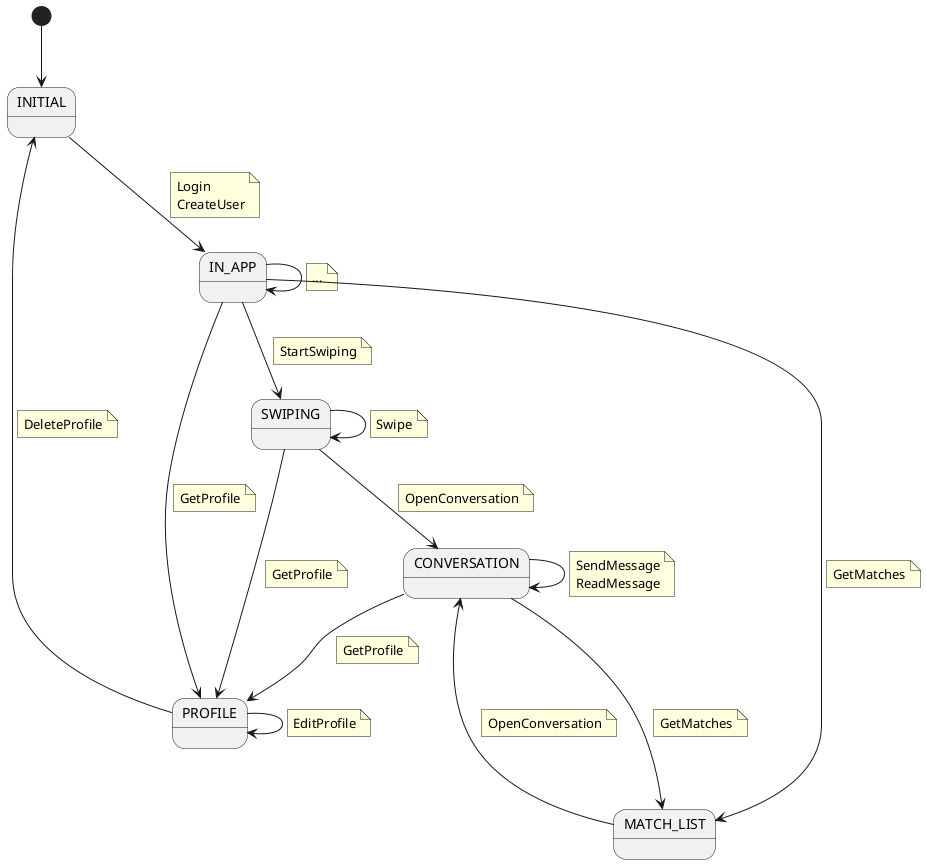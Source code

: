 @startuml

state INITIAL
state SWIPING
state CONVERSATION
state PROFILE
state MATCH_LIST

[*] --> INITIAL
INITIAL --> IN_APP
note on link
Login
CreateUser
end note
IN_APP --> SWIPING
note on link
StartSwiping
endnote
SWIPING --> SWIPING
note on link
Swipe
endnote
IN_APP --> IN_APP
note on link
...
end note
IN_APP --> MATCH_LIST
note on link
GetMatches
endnote
MATCH_LIST --> CONVERSATION
note on link
OpenConversation
endnote
CONVERSATION ---> MATCH_LIST
note on link
GetMatches
endnote
CONVERSATION --> CONVERSATION
note on link
SendMessage
ReadMessage
end note
IN_APP --> PROFILE
note on link
GetProfile
end note
PROFILE --> PROFILE
note on link
EditProfile
end note
PROFILE --> INITIAL
note on link
DeleteProfile
end note

CONVERSATION --> PROFILE
note on link
GetProfile
end note
SWIPING --> PROFILE
note on link
GetProfile
end note
SWIPING --> CONVERSATION
note on link
OpenConversation
end note


@enduml